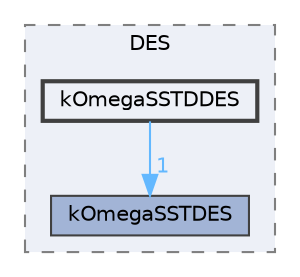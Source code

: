 digraph "src/TurbulenceModels/turbulenceModels/DES/kOmegaSSTDDES"
{
 // LATEX_PDF_SIZE
  bgcolor="transparent";
  edge [fontname=Helvetica,fontsize=10,labelfontname=Helvetica,labelfontsize=10];
  node [fontname=Helvetica,fontsize=10,shape=box,height=0.2,width=0.4];
  compound=true
  subgraph clusterdir_4c597e202e8b6e09c8ced0164b37938b {
    graph [ bgcolor="#edf0f7", pencolor="grey50", label="DES", fontname=Helvetica,fontsize=10 style="filled,dashed", URL="dir_4c597e202e8b6e09c8ced0164b37938b.html",tooltip=""]
  dir_5bc23c4a3ae70214712b264d0bbd322a [label="kOmegaSSTDES", fillcolor="#a2b4d6", color="grey25", style="filled", URL="dir_5bc23c4a3ae70214712b264d0bbd322a.html",tooltip=""];
  dir_c4ac85cfc01ee8e5e5b8a83ec35396ee [label="kOmegaSSTDDES", fillcolor="#edf0f7", color="grey25", style="filled,bold", URL="dir_c4ac85cfc01ee8e5e5b8a83ec35396ee.html",tooltip=""];
  }
  dir_c4ac85cfc01ee8e5e5b8a83ec35396ee->dir_5bc23c4a3ae70214712b264d0bbd322a [headlabel="1", labeldistance=1.5 headhref="dir_002045_002046.html" href="dir_002045_002046.html" color="steelblue1" fontcolor="steelblue1"];
}

